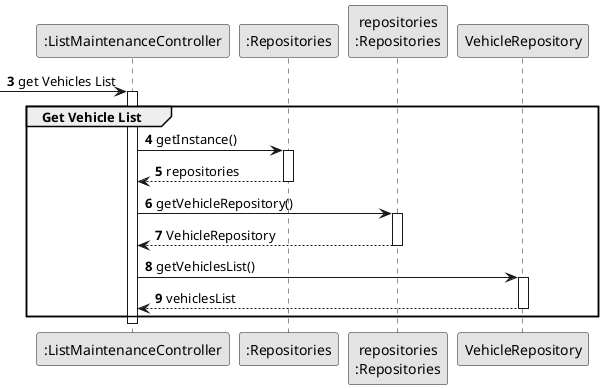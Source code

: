 @startuml
skinparam monochrome true
skinparam packageStyle rectangle
skinparam shadowing false

autonumber

'hide footbox

participant ":ListMaintenanceController" as CTRL
participant ":Repositories" as RepositorySingleton
participant "repositories\n:Repositories" as PLAT

autonumber 3

 -> CTRL : get Vehicles List
activate CTRL
    group Get Vehicle List


            CTRL -> RepositorySingleton : getInstance()
            activate RepositorySingleton

            RepositorySingleton --> CTRL: repositories
            deactivate RepositorySingleton

            CTRL -> PLAT : getVehicleRepository()
            activate PLAT

            PLAT --> CTRL: VehicleRepository
            deactivate PLAT

            CTRL -> VehicleRepository : getVehiclesList()
            activate VehicleRepository

            VehicleRepository --> CTRL : vehiclesList
            deactivate VehicleRepository

    end

    autonumber 4
deactivate CTRL


@enduml